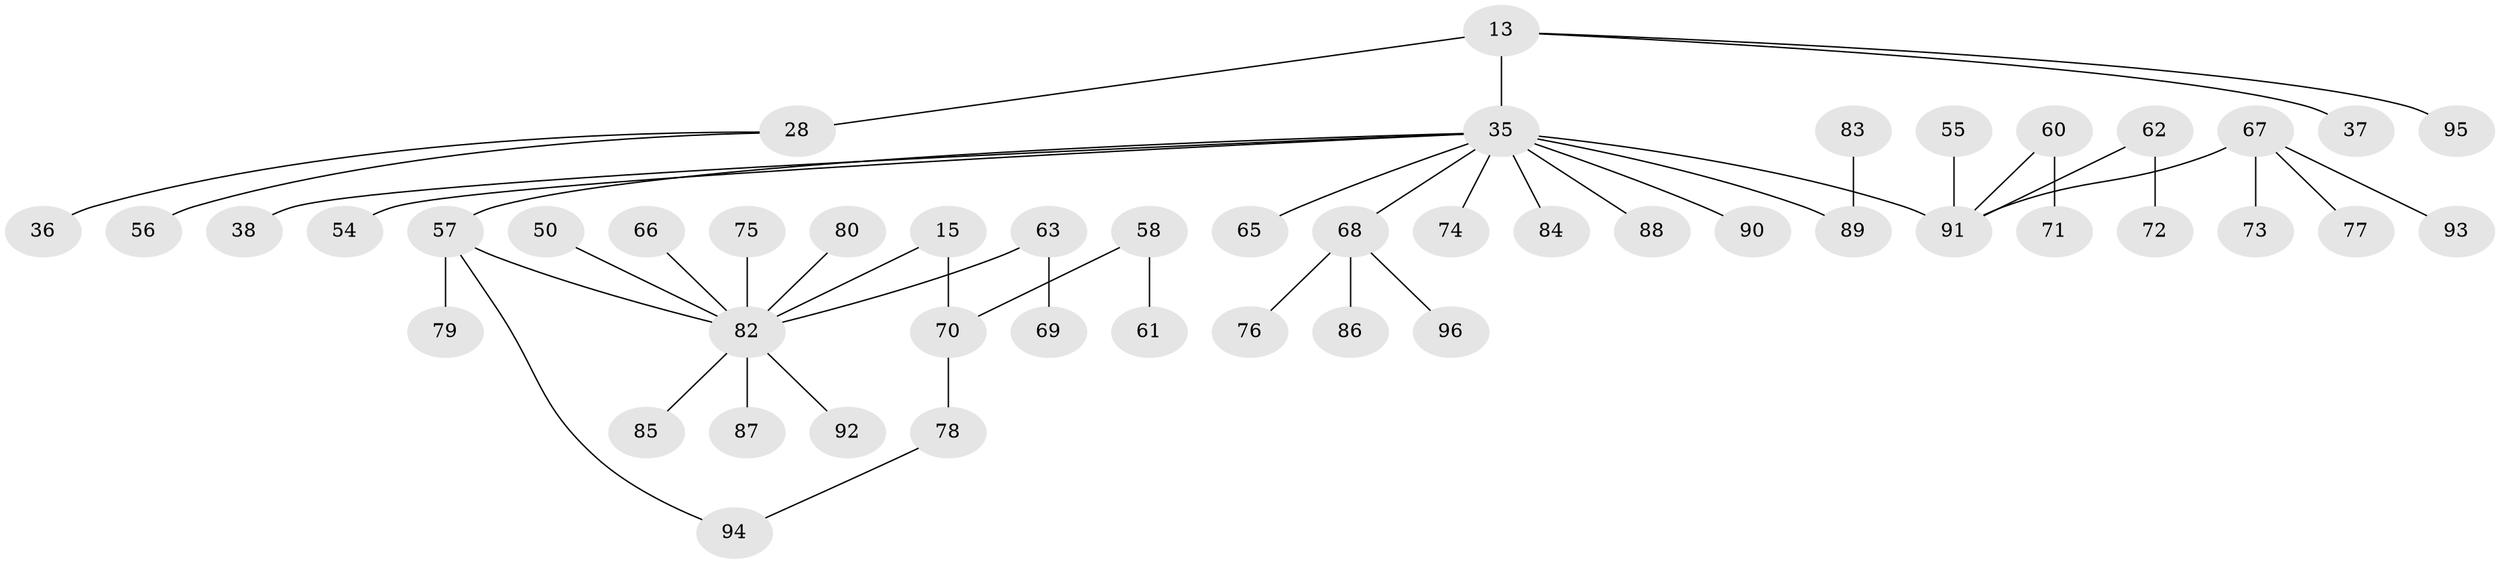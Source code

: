 // original degree distribution, {4: 0.125, 5: 0.020833333333333332, 3: 0.1875, 2: 0.19791666666666666, 6: 0.010416666666666666, 1: 0.4583333333333333}
// Generated by graph-tools (version 1.1) at 2025/45/03/04/25 21:45:22]
// undirected, 48 vertices, 48 edges
graph export_dot {
graph [start="1"]
  node [color=gray90,style=filled];
  13 [super="+12"];
  15;
  28;
  35 [super="+26+24"];
  36;
  37;
  38;
  50;
  54;
  55;
  56 [super="+33"];
  57 [super="+51"];
  58;
  60 [super="+30"];
  61;
  62;
  63 [super="+52"];
  65 [super="+44+53"];
  66;
  67 [super="+23"];
  68 [super="+42+43+59"];
  69;
  70 [super="+48"];
  71;
  72;
  73;
  74;
  75;
  76;
  77;
  78;
  79;
  80;
  82 [super="+9+40+21+81"];
  83;
  84;
  85;
  86;
  87;
  88;
  89 [super="+64"];
  90;
  91 [super="+20+39"];
  92;
  93;
  94;
  95;
  96;
  13 -- 28 [weight=2];
  13 -- 95;
  13 -- 37;
  13 -- 35;
  15 -- 70 [weight=2];
  15 -- 82 [weight=2];
  28 -- 36;
  28 -- 56;
  35 -- 74;
  35 -- 38;
  35 -- 88;
  35 -- 84;
  35 -- 54;
  35 -- 90;
  35 -- 91 [weight=2];
  35 -- 68;
  35 -- 65;
  35 -- 89;
  35 -- 57;
  50 -- 82;
  55 -- 91;
  57 -- 82;
  57 -- 94;
  57 -- 79;
  58 -- 61;
  58 -- 70;
  60 -- 71;
  60 -- 91;
  62 -- 72;
  62 -- 91;
  63 -- 69;
  63 -- 82;
  66 -- 82;
  67 -- 73;
  67 -- 77;
  67 -- 93;
  67 -- 91;
  68 -- 76;
  68 -- 86;
  68 -- 96;
  70 -- 78;
  75 -- 82;
  78 -- 94;
  80 -- 82;
  82 -- 85;
  82 -- 87;
  82 -- 92;
  83 -- 89;
}
